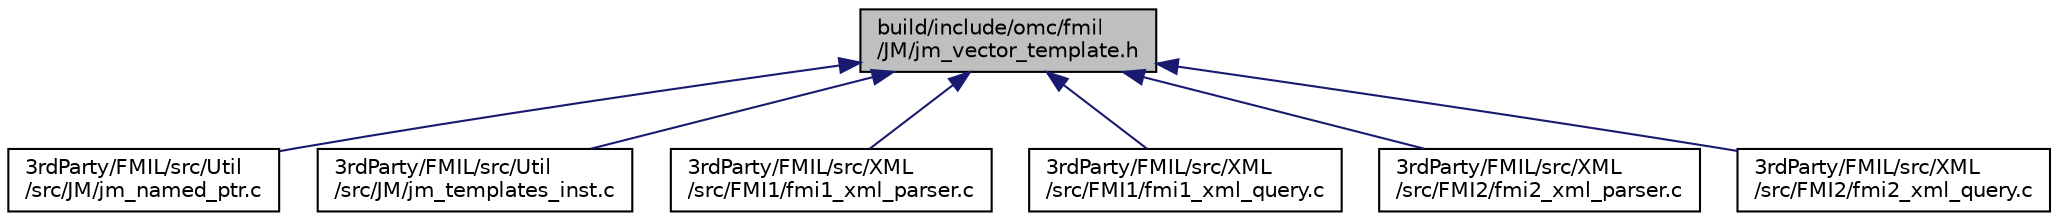 digraph "build/include/omc/fmil/JM/jm_vector_template.h"
{
  edge [fontname="Helvetica",fontsize="10",labelfontname="Helvetica",labelfontsize="10"];
  node [fontname="Helvetica",fontsize="10",shape=record];
  Node10 [label="build/include/omc/fmil\l/JM/jm_vector_template.h",height=0.2,width=0.4,color="black", fillcolor="grey75", style="filled", fontcolor="black"];
  Node10 -> Node11 [dir="back",color="midnightblue",fontsize="10",style="solid",fontname="Helvetica"];
  Node11 [label="3rdParty/FMIL/src/Util\l/src/JM/jm_named_ptr.c",height=0.2,width=0.4,color="black", fillcolor="white", style="filled",URL="$d8/d70/jm__named__ptr_8c.html"];
  Node10 -> Node12 [dir="back",color="midnightblue",fontsize="10",style="solid",fontname="Helvetica"];
  Node12 [label="3rdParty/FMIL/src/Util\l/src/JM/jm_templates_inst.c",height=0.2,width=0.4,color="black", fillcolor="white", style="filled",URL="$dd/dcb/jm__templates__inst_8c.html"];
  Node10 -> Node13 [dir="back",color="midnightblue",fontsize="10",style="solid",fontname="Helvetica"];
  Node13 [label="3rdParty/FMIL/src/XML\l/src/FMI1/fmi1_xml_parser.c",height=0.2,width=0.4,color="black", fillcolor="white", style="filled",URL="$d0/d34/fmi1__xml__parser_8c.html"];
  Node10 -> Node14 [dir="back",color="midnightblue",fontsize="10",style="solid",fontname="Helvetica"];
  Node14 [label="3rdParty/FMIL/src/XML\l/src/FMI1/fmi1_xml_query.c",height=0.2,width=0.4,color="black", fillcolor="white", style="filled",URL="$d2/dfd/fmi1__xml__query_8c.html"];
  Node10 -> Node15 [dir="back",color="midnightblue",fontsize="10",style="solid",fontname="Helvetica"];
  Node15 [label="3rdParty/FMIL/src/XML\l/src/FMI2/fmi2_xml_parser.c",height=0.2,width=0.4,color="black", fillcolor="white", style="filled",URL="$d0/d8b/fmi2__xml__parser_8c.html"];
  Node10 -> Node16 [dir="back",color="midnightblue",fontsize="10",style="solid",fontname="Helvetica"];
  Node16 [label="3rdParty/FMIL/src/XML\l/src/FMI2/fmi2_xml_query.c",height=0.2,width=0.4,color="black", fillcolor="white", style="filled",URL="$d9/d3b/fmi2__xml__query_8c.html"];
}
